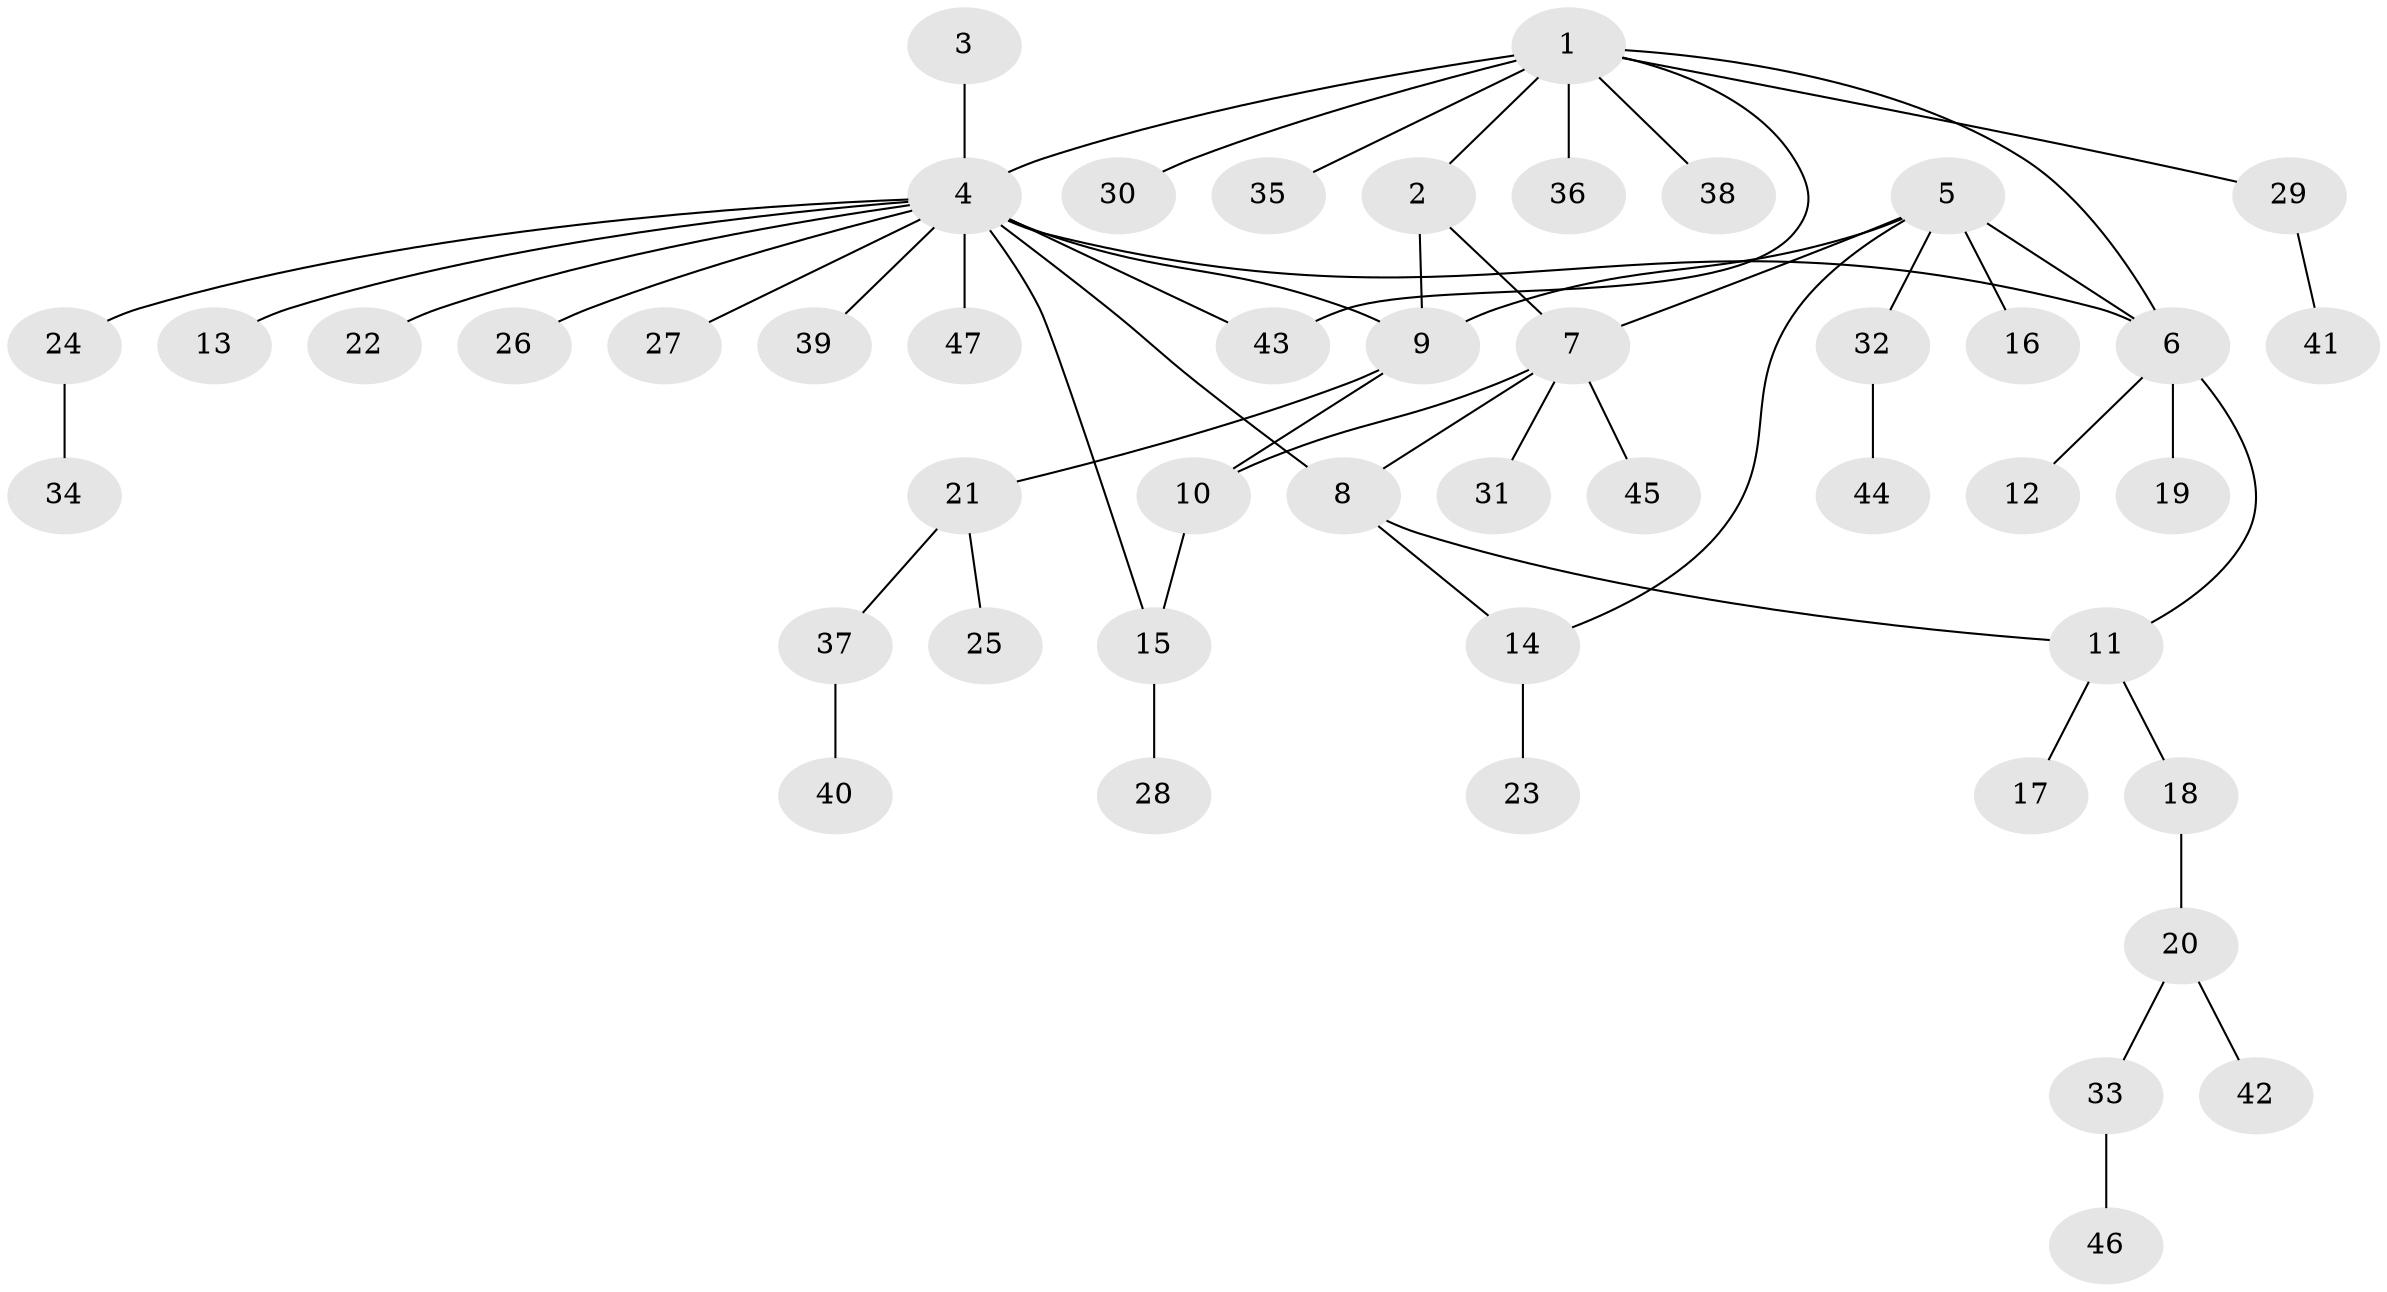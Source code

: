 // coarse degree distribution, {6: 0.06060606060606061, 4: 0.06060606060606061, 1: 0.6060606060606061, 12: 0.030303030303030304, 3: 0.06060606060606061, 5: 0.06060606060606061, 2: 0.09090909090909091, 8: 0.030303030303030304}
// Generated by graph-tools (version 1.1) at 2025/37/03/04/25 23:37:49]
// undirected, 47 vertices, 56 edges
graph export_dot {
  node [color=gray90,style=filled];
  1;
  2;
  3;
  4;
  5;
  6;
  7;
  8;
  9;
  10;
  11;
  12;
  13;
  14;
  15;
  16;
  17;
  18;
  19;
  20;
  21;
  22;
  23;
  24;
  25;
  26;
  27;
  28;
  29;
  30;
  31;
  32;
  33;
  34;
  35;
  36;
  37;
  38;
  39;
  40;
  41;
  42;
  43;
  44;
  45;
  46;
  47;
  1 -- 2;
  1 -- 4;
  1 -- 6;
  1 -- 29;
  1 -- 30;
  1 -- 35;
  1 -- 36;
  1 -- 38;
  1 -- 43;
  2 -- 7;
  2 -- 9;
  3 -- 4;
  4 -- 6;
  4 -- 8;
  4 -- 9;
  4 -- 13;
  4 -- 15;
  4 -- 22;
  4 -- 24;
  4 -- 26;
  4 -- 27;
  4 -- 39;
  4 -- 43;
  4 -- 47;
  5 -- 6;
  5 -- 7;
  5 -- 9;
  5 -- 14;
  5 -- 16;
  5 -- 32;
  6 -- 11;
  6 -- 12;
  6 -- 19;
  7 -- 8;
  7 -- 10;
  7 -- 31;
  7 -- 45;
  8 -- 11;
  8 -- 14;
  9 -- 10;
  9 -- 21;
  10 -- 15;
  11 -- 17;
  11 -- 18;
  14 -- 23;
  15 -- 28;
  18 -- 20;
  20 -- 33;
  20 -- 42;
  21 -- 25;
  21 -- 37;
  24 -- 34;
  29 -- 41;
  32 -- 44;
  33 -- 46;
  37 -- 40;
}
